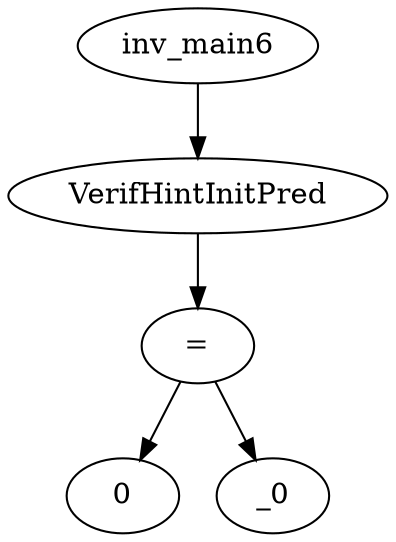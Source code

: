 digraph dag {
0 [label="inv_main6"];
1 [label="VerifHintInitPred"];
2 [label="="];
3 [label="0"];
4 [label="_0"];
0->1[label=""]
1->2[label=""]
2->4[label=""]
2 -> 3[label=""]
}

